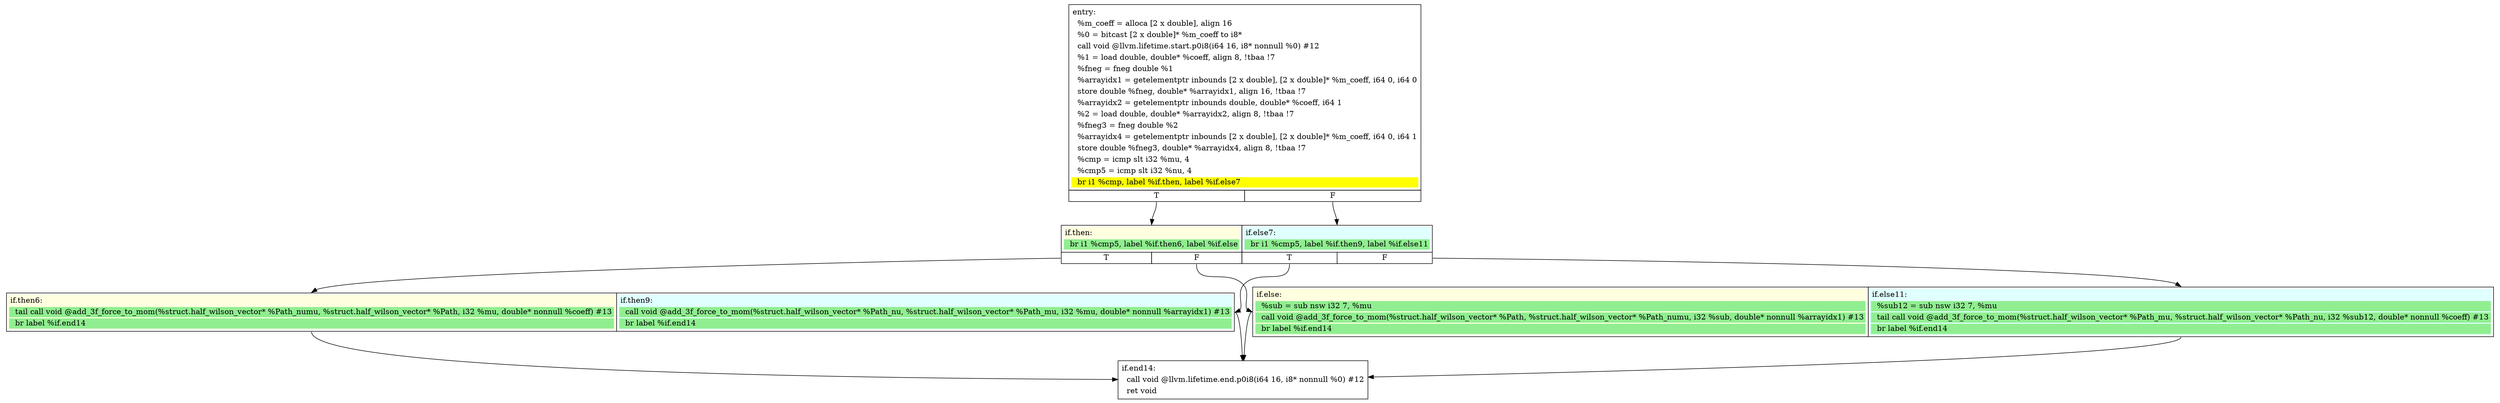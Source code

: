 digraph {
m_bb0 [shape = none, label  = <<table border="0" cellspacing="0">
<tr><td port="f1" border="1" colspan="2"><table bgcolor="LightYellow" border="0">
<tr><td align="left">if.then:</td></tr>
<tr><td bgcolor="lightgreen" align="left">  br i1 %cmp5, label %if.then6, label %if.else</td></tr>
</table>
</td>
<td port="f2" border="1" colspan="2"><table bgcolor="LightCyan" border="0">
<tr><td align="left">if.else7:</td></tr>
<tr><td bgcolor="lightgreen" align="left">  br i1 %cmp5, label %if.then9, label %if.else11</td></tr>
</table>
</td></tr>
<tr><td border="1" port="f1T">T</td><td border="1" port="f1F">F</td>
<td border="1" port="f2T">T</td><td border="1" port="f2F">F</td>
</tr>
</table>> ]
m_bb1 [shape = none, label  = <<table border="0" cellspacing="0">
<tr><td port="f1" border="1" colspan="2"><table bgcolor="LightYellow" border="0">
<tr><td align="left">if.then6:</td></tr>
<tr><td bgcolor="lightgreen" align="left">  tail call void @add_3f_force_to_mom(%struct.half_wilson_vector* %Path_numu, %struct.half_wilson_vector* %Path, i32 %mu, double* nonnull %coeff) #13</td></tr>
<tr><td bgcolor="lightgreen" align="left">  br label %if.end14</td></tr>
</table>
</td>
<td port="f2" border="1" colspan="2"><table bgcolor="LightCyan" border="0">
<tr><td align="left">if.then9:</td></tr>
<tr><td bgcolor="lightgreen" align="left">  call void @add_3f_force_to_mom(%struct.half_wilson_vector* %Path_nu, %struct.half_wilson_vector* %Path_mu, i32 %mu, double* nonnull %arrayidx1) #13</td></tr>
<tr><td bgcolor="lightgreen" align="left">  br label %if.end14</td></tr>
</table>
</td></tr>
</table>> ]
m_bb2 [shape = none, label  = <<table border="0" cellspacing="0">
<tr><td port="f1" border="1" colspan="2"><table bgcolor="LightYellow" border="0">
<tr><td align="left">if.else:</td></tr>
<tr><td bgcolor="lightgreen" align="left">  %sub = sub nsw i32 7, %mu</td></tr>
<tr><td bgcolor="lightgreen" align="left">  call void @add_3f_force_to_mom(%struct.half_wilson_vector* %Path, %struct.half_wilson_vector* %Path_numu, i32 %sub, double* nonnull %arrayidx1) #13</td></tr>
<tr><td bgcolor="lightgreen" align="left">  br label %if.end14</td></tr>
</table>
</td>
<td port="f2" border="1" colspan="2"><table bgcolor="LightCyan" border="0">
<tr><td align="left">if.else11:</td></tr>
<tr><td bgcolor="lightgreen" align="left">  %sub12 = sub nsw i32 7, %mu</td></tr>
<tr><td bgcolor="lightgreen" align="left">  tail call void @add_3f_force_to_mom(%struct.half_wilson_vector* %Path_mu, %struct.half_wilson_vector* %Path_nu, i32 %sub12, double* nonnull %coeff) #13</td></tr>
<tr><td bgcolor="lightgreen" align="left">  br label %if.end14</td></tr>
</table>
</td></tr>
</table>> ]
f_bb0 [shape = none, label  = <<table  border="0" cellspacing="0">
<tr><td port="f" border="1" colspan="2"><table border="0">
<tr><td align="left">entry:</td></tr>
<tr><td align="left">  %m_coeff = alloca [2 x double], align 16</td></tr>
<tr><td align="left">  %0 = bitcast [2 x double]* %m_coeff to i8*</td></tr>
<tr><td align="left">  call void @llvm.lifetime.start.p0i8(i64 16, i8* nonnull %0) #12</td></tr>
<tr><td align="left">  %1 = load double, double* %coeff, align 8, !tbaa !7</td></tr>
<tr><td align="left">  %fneg = fneg double %1</td></tr>
<tr><td align="left">  %arrayidx1 = getelementptr inbounds [2 x double], [2 x double]* %m_coeff, i64 0, i64 0</td></tr>
<tr><td align="left">  store double %fneg, double* %arrayidx1, align 16, !tbaa !7</td></tr>
<tr><td align="left">  %arrayidx2 = getelementptr inbounds double, double* %coeff, i64 1</td></tr>
<tr><td align="left">  %2 = load double, double* %arrayidx2, align 8, !tbaa !7</td></tr>
<tr><td align="left">  %fneg3 = fneg double %2</td></tr>
<tr><td align="left">  %arrayidx4 = getelementptr inbounds [2 x double], [2 x double]* %m_coeff, i64 0, i64 1</td></tr>
<tr><td align="left">  store double %fneg3, double* %arrayidx4, align 8, !tbaa !7</td></tr>
<tr><td align="left">  %cmp = icmp slt i32 %mu, 4</td></tr>
<tr><td align="left">  %cmp5 = icmp slt i32 %nu, 4</td></tr>
<tr><td bgcolor="yellow" align="left">  br i1 %cmp, label %if.then, label %if.else7</td></tr>
</table>
</td></tr>
<tr><td border="1" port="fT">T</td><td border="1" port="fF">F</td></tr>
</table>> ]
f_bb1 [shape = none, label  = <<table  border="0" cellspacing="0">
<tr><td port="f" border="1"><table border="0">
<tr><td align="left">if.end14:</td></tr>
<tr><td align="left">  call void @llvm.lifetime.end.p0i8(i64 16, i8* nonnull %0) #12</td></tr>
<tr><td align="left">  ret void</td></tr>
</table>
</td></tr>
</table>> ]
f_bb0:fT -> m_bb0:f1
f_bb0:fF -> m_bb0:f2
m_bb0:f1T -> m_bb1:f1
m_bb0:f1F -> m_bb2:f1
m_bb1:f1 -> f_bb1:f
m_bb2:f1 -> f_bb1:f
m_bb0:f2T -> m_bb1:f2
m_bb0:f2F -> m_bb2:f2
m_bb1:f2 -> f_bb1:f
m_bb2:f2 -> f_bb1:f
}

